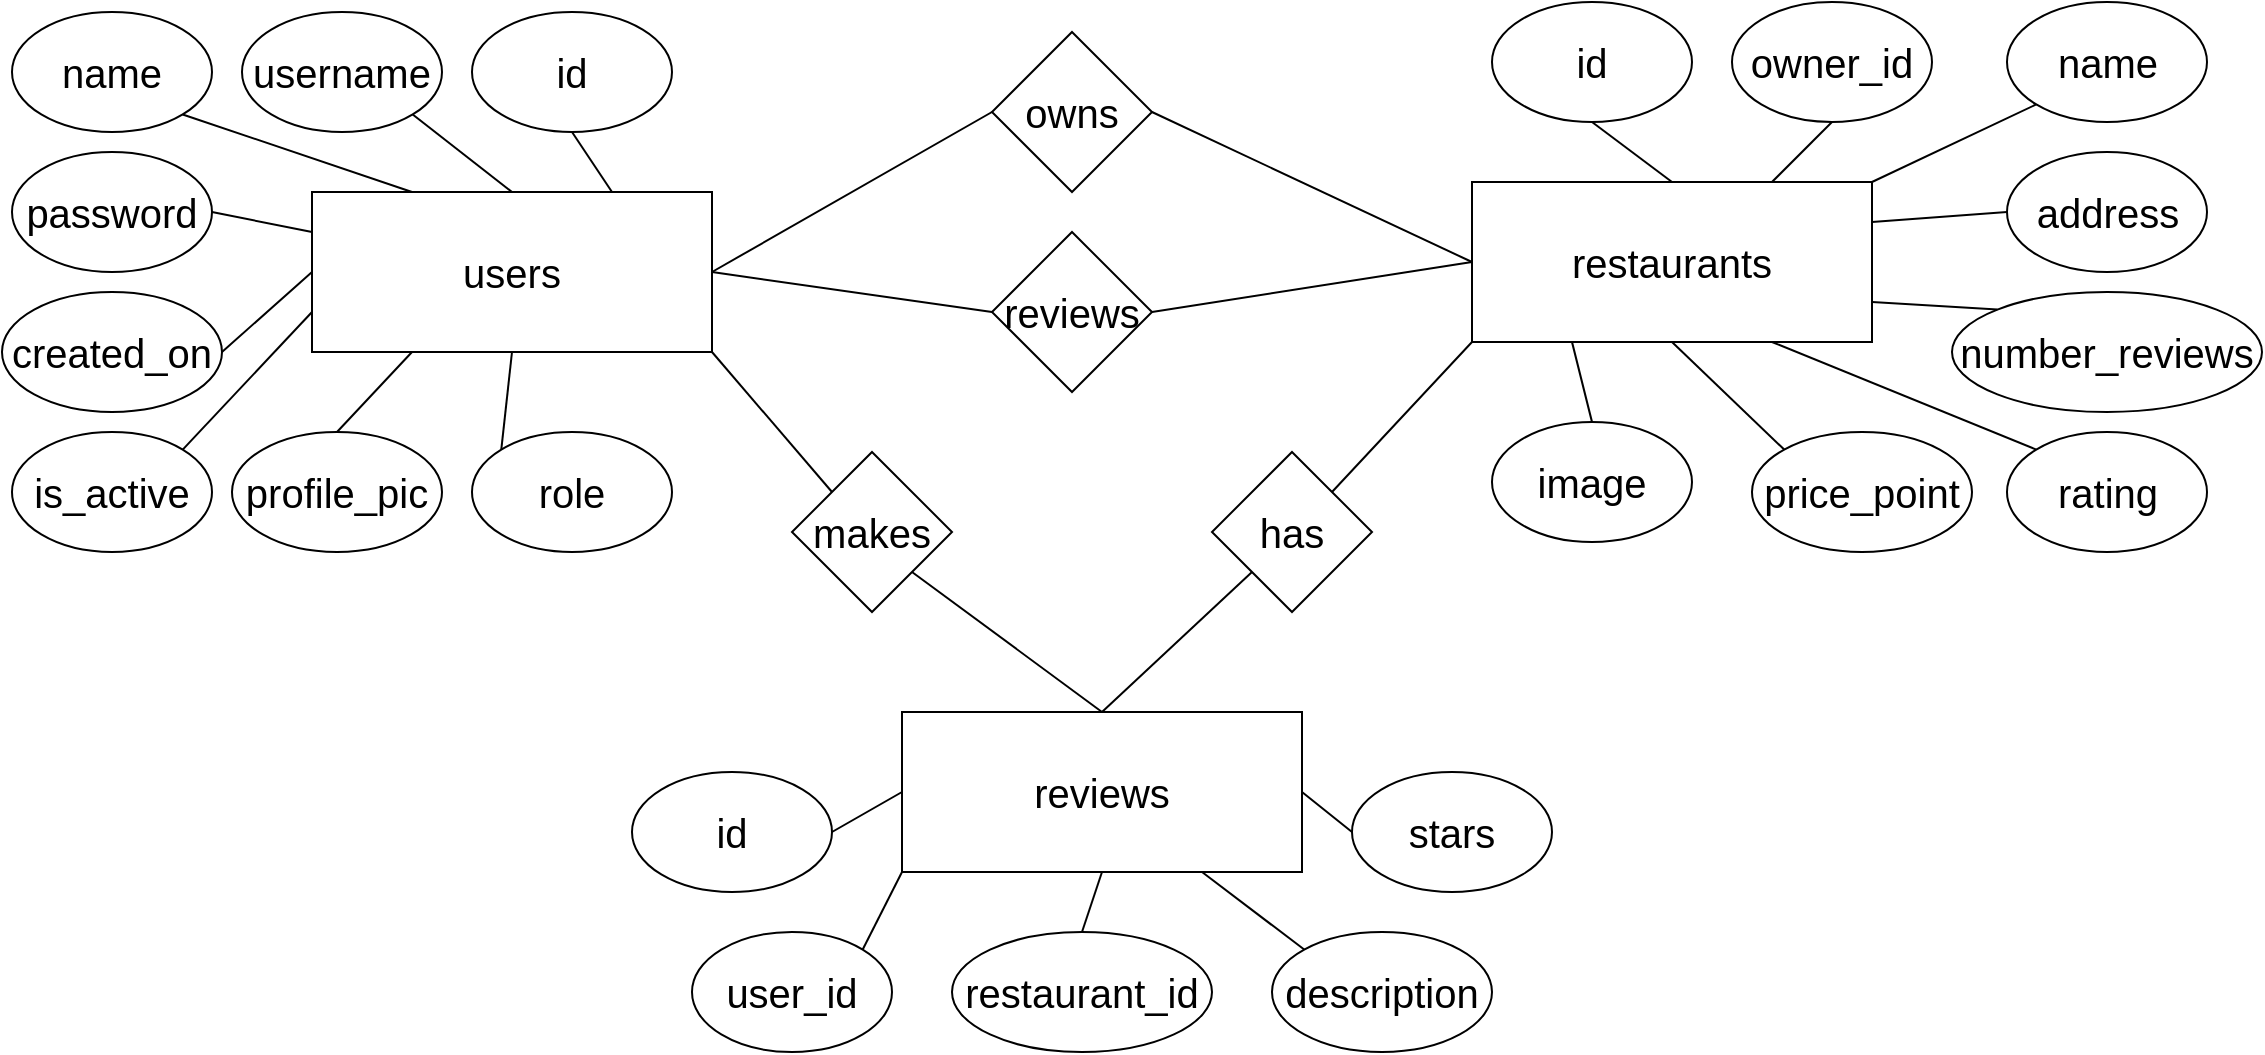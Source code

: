 <mxfile version="22.1.18" type="device">
  <diagram id="R2lEEEUBdFMjLlhIrx00" name="Page-1">
    <mxGraphModel dx="1050" dy="565" grid="1" gridSize="10" guides="1" tooltips="1" connect="1" arrows="1" fold="1" page="1" pageScale="1" pageWidth="850" pageHeight="1100" math="0" shadow="0" extFonts="Permanent Marker^https://fonts.googleapis.com/css?family=Permanent+Marker">
      <root>
        <mxCell id="0" />
        <mxCell id="1" parent="0" />
        <mxCell id="r8o9SLYS6LZvqiN1Q-9b-1" value="&lt;font style=&quot;font-size: 20px;&quot;&gt;users&lt;/font&gt;" style="rounded=0;whiteSpace=wrap;html=1;fontSize=20;" vertex="1" parent="1">
          <mxGeometry x="180" y="220" width="200" height="80" as="geometry" />
        </mxCell>
        <mxCell id="r8o9SLYS6LZvqiN1Q-9b-2" value="&lt;font style=&quot;font-size: 20px;&quot;&gt;id&lt;/font&gt;" style="ellipse;whiteSpace=wrap;html=1;" vertex="1" parent="1">
          <mxGeometry x="260" y="130" width="100" height="60" as="geometry" />
        </mxCell>
        <mxCell id="r8o9SLYS6LZvqiN1Q-9b-4" value="&lt;font style=&quot;font-size: 20px;&quot;&gt;username&lt;/font&gt;" style="ellipse;whiteSpace=wrap;html=1;" vertex="1" parent="1">
          <mxGeometry x="145" y="130" width="100" height="60" as="geometry" />
        </mxCell>
        <mxCell id="r8o9SLYS6LZvqiN1Q-9b-5" value="&lt;span style=&quot;font-size: 20px;&quot;&gt;name&lt;br&gt;&lt;/span&gt;" style="ellipse;whiteSpace=wrap;html=1;" vertex="1" parent="1">
          <mxGeometry x="30" y="130" width="100" height="60" as="geometry" />
        </mxCell>
        <mxCell id="r8o9SLYS6LZvqiN1Q-9b-6" value="&lt;span style=&quot;font-size: 20px;&quot;&gt;password&lt;br&gt;&lt;/span&gt;" style="ellipse;whiteSpace=wrap;html=1;" vertex="1" parent="1">
          <mxGeometry x="30" y="200" width="100" height="60" as="geometry" />
        </mxCell>
        <mxCell id="r8o9SLYS6LZvqiN1Q-9b-7" value="&lt;span style=&quot;font-size: 20px;&quot;&gt;created_on&lt;br&gt;&lt;/span&gt;" style="ellipse;whiteSpace=wrap;html=1;" vertex="1" parent="1">
          <mxGeometry x="25" y="270" width="110" height="60" as="geometry" />
        </mxCell>
        <mxCell id="r8o9SLYS6LZvqiN1Q-9b-8" value="&lt;span style=&quot;font-size: 20px;&quot;&gt;is_active&lt;br&gt;&lt;/span&gt;" style="ellipse;whiteSpace=wrap;html=1;" vertex="1" parent="1">
          <mxGeometry x="30" y="340" width="100" height="60" as="geometry" />
        </mxCell>
        <mxCell id="r8o9SLYS6LZvqiN1Q-9b-9" value="&lt;span style=&quot;font-size: 20px;&quot;&gt;profile_pic&lt;br&gt;&lt;/span&gt;" style="ellipse;whiteSpace=wrap;html=1;" vertex="1" parent="1">
          <mxGeometry x="140" y="340" width="105" height="60" as="geometry" />
        </mxCell>
        <mxCell id="r8o9SLYS6LZvqiN1Q-9b-11" value="&lt;span style=&quot;font-size: 20px;&quot;&gt;role&lt;br&gt;&lt;/span&gt;" style="ellipse;whiteSpace=wrap;html=1;" vertex="1" parent="1">
          <mxGeometry x="260" y="340" width="100" height="60" as="geometry" />
        </mxCell>
        <mxCell id="r8o9SLYS6LZvqiN1Q-9b-12" value="restaurants" style="rounded=0;whiteSpace=wrap;html=1;fontSize=20;" vertex="1" parent="1">
          <mxGeometry x="760" y="215" width="200" height="80" as="geometry" />
        </mxCell>
        <mxCell id="r8o9SLYS6LZvqiN1Q-9b-14" value="&lt;font style=&quot;font-size: 20px;&quot;&gt;id&lt;/font&gt;" style="ellipse;whiteSpace=wrap;html=1;" vertex="1" parent="1">
          <mxGeometry x="770" y="125" width="100" height="60" as="geometry" />
        </mxCell>
        <mxCell id="r8o9SLYS6LZvqiN1Q-9b-15" value="&lt;span style=&quot;font-size: 20px;&quot;&gt;name&lt;br&gt;&lt;/span&gt;" style="ellipse;whiteSpace=wrap;html=1;" vertex="1" parent="1">
          <mxGeometry x="1027.5" y="125" width="100" height="60" as="geometry" />
        </mxCell>
        <mxCell id="r8o9SLYS6LZvqiN1Q-9b-16" value="&lt;span style=&quot;font-size: 20px;&quot;&gt;address&lt;br&gt;&lt;/span&gt;" style="ellipse;whiteSpace=wrap;html=1;" vertex="1" parent="1">
          <mxGeometry x="1027.5" y="200" width="100" height="60" as="geometry" />
        </mxCell>
        <mxCell id="r8o9SLYS6LZvqiN1Q-9b-17" value="&lt;span style=&quot;font-size: 20px;&quot;&gt;owner_id&lt;br&gt;&lt;/span&gt;" style="ellipse;whiteSpace=wrap;html=1;" vertex="1" parent="1">
          <mxGeometry x="890" y="125" width="100" height="60" as="geometry" />
        </mxCell>
        <mxCell id="r8o9SLYS6LZvqiN1Q-9b-18" value="&lt;span style=&quot;font-size: 20px;&quot;&gt;rating&lt;br&gt;&lt;/span&gt;" style="ellipse;whiteSpace=wrap;html=1;" vertex="1" parent="1">
          <mxGeometry x="1027.5" y="340" width="100" height="60" as="geometry" />
        </mxCell>
        <mxCell id="r8o9SLYS6LZvqiN1Q-9b-19" value="&lt;span style=&quot;font-size: 20px;&quot;&gt;number_reviews&lt;br&gt;&lt;/span&gt;" style="ellipse;whiteSpace=wrap;html=1;" vertex="1" parent="1">
          <mxGeometry x="1000" y="270" width="155" height="60" as="geometry" />
        </mxCell>
        <mxCell id="r8o9SLYS6LZvqiN1Q-9b-20" value="&lt;span style=&quot;font-size: 20px;&quot;&gt;price_point&lt;br&gt;&lt;/span&gt;" style="ellipse;whiteSpace=wrap;html=1;" vertex="1" parent="1">
          <mxGeometry x="900" y="340" width="110" height="60" as="geometry" />
        </mxCell>
        <mxCell id="r8o9SLYS6LZvqiN1Q-9b-21" value="&lt;span style=&quot;font-size: 20px;&quot;&gt;image&lt;br&gt;&lt;/span&gt;" style="ellipse;whiteSpace=wrap;html=1;" vertex="1" parent="1">
          <mxGeometry x="770" y="335" width="100" height="60" as="geometry" />
        </mxCell>
        <mxCell id="r8o9SLYS6LZvqiN1Q-9b-22" value="reviews" style="rounded=0;whiteSpace=wrap;html=1;fontSize=20;" vertex="1" parent="1">
          <mxGeometry x="475" y="480" width="200" height="80" as="geometry" />
        </mxCell>
        <mxCell id="r8o9SLYS6LZvqiN1Q-9b-23" value="&lt;font style=&quot;font-size: 20px;&quot;&gt;id&lt;/font&gt;" style="ellipse;whiteSpace=wrap;html=1;" vertex="1" parent="1">
          <mxGeometry x="340" y="510" width="100" height="60" as="geometry" />
        </mxCell>
        <mxCell id="r8o9SLYS6LZvqiN1Q-9b-24" value="&lt;span style=&quot;font-size: 20px;&quot;&gt;user_id&lt;br&gt;&lt;/span&gt;" style="ellipse;whiteSpace=wrap;html=1;" vertex="1" parent="1">
          <mxGeometry x="370" y="590" width="100" height="60" as="geometry" />
        </mxCell>
        <mxCell id="r8o9SLYS6LZvqiN1Q-9b-25" value="&lt;span style=&quot;font-size: 20px;&quot;&gt;restaurant_id&lt;/span&gt;" style="ellipse;whiteSpace=wrap;html=1;" vertex="1" parent="1">
          <mxGeometry x="500" y="590" width="130" height="60" as="geometry" />
        </mxCell>
        <mxCell id="r8o9SLYS6LZvqiN1Q-9b-26" value="&lt;span style=&quot;font-size: 20px;&quot;&gt;description&lt;/span&gt;" style="ellipse;whiteSpace=wrap;html=1;" vertex="1" parent="1">
          <mxGeometry x="660" y="590" width="110" height="60" as="geometry" />
        </mxCell>
        <mxCell id="r8o9SLYS6LZvqiN1Q-9b-27" value="&lt;span style=&quot;font-size: 20px;&quot;&gt;stars&lt;/span&gt;" style="ellipse;whiteSpace=wrap;html=1;" vertex="1" parent="1">
          <mxGeometry x="700" y="510" width="100" height="60" as="geometry" />
        </mxCell>
        <mxCell id="r8o9SLYS6LZvqiN1Q-9b-29" value="" style="endArrow=none;html=1;rounded=0;exitX=1;exitY=0.5;exitDx=0;exitDy=0;entryX=0;entryY=0.5;entryDx=0;entryDy=0;" edge="1" parent="1" source="r8o9SLYS6LZvqiN1Q-9b-23" target="r8o9SLYS6LZvqiN1Q-9b-22">
          <mxGeometry width="50" height="50" relative="1" as="geometry">
            <mxPoint x="520" y="370" as="sourcePoint" />
            <mxPoint x="420" y="480" as="targetPoint" />
            <Array as="points" />
          </mxGeometry>
        </mxCell>
        <mxCell id="r8o9SLYS6LZvqiN1Q-9b-31" value="" style="endArrow=none;html=1;rounded=0;entryX=0;entryY=1;entryDx=0;entryDy=0;exitX=1;exitY=0;exitDx=0;exitDy=0;" edge="1" parent="1" source="r8o9SLYS6LZvqiN1Q-9b-24" target="r8o9SLYS6LZvqiN1Q-9b-22">
          <mxGeometry width="50" height="50" relative="1" as="geometry">
            <mxPoint x="410" y="560" as="sourcePoint" />
            <mxPoint x="460" y="510" as="targetPoint" />
          </mxGeometry>
        </mxCell>
        <mxCell id="r8o9SLYS6LZvqiN1Q-9b-32" value="" style="endArrow=none;html=1;rounded=0;entryX=0.5;entryY=1;entryDx=0;entryDy=0;exitX=0.5;exitY=0;exitDx=0;exitDy=0;" edge="1" parent="1" source="r8o9SLYS6LZvqiN1Q-9b-25" target="r8o9SLYS6LZvqiN1Q-9b-22">
          <mxGeometry width="50" height="50" relative="1" as="geometry">
            <mxPoint x="420" y="570" as="sourcePoint" />
            <mxPoint x="470" y="520" as="targetPoint" />
            <Array as="points" />
          </mxGeometry>
        </mxCell>
        <mxCell id="r8o9SLYS6LZvqiN1Q-9b-33" value="" style="endArrow=none;html=1;rounded=0;entryX=0.75;entryY=1;entryDx=0;entryDy=0;exitX=0;exitY=0;exitDx=0;exitDy=0;" edge="1" parent="1" source="r8o9SLYS6LZvqiN1Q-9b-26" target="r8o9SLYS6LZvqiN1Q-9b-22">
          <mxGeometry width="50" height="50" relative="1" as="geometry">
            <mxPoint x="630" y="550" as="sourcePoint" />
            <mxPoint x="620" y="520" as="targetPoint" />
          </mxGeometry>
        </mxCell>
        <mxCell id="r8o9SLYS6LZvqiN1Q-9b-34" value="" style="endArrow=none;html=1;rounded=0;entryX=1;entryY=0.5;entryDx=0;entryDy=0;exitX=0;exitY=0.5;exitDx=0;exitDy=0;" edge="1" parent="1" source="r8o9SLYS6LZvqiN1Q-9b-27" target="r8o9SLYS6LZvqiN1Q-9b-22">
          <mxGeometry width="50" height="50" relative="1" as="geometry">
            <mxPoint x="641" y="569" as="sourcePoint" />
            <mxPoint x="580" y="520" as="targetPoint" />
          </mxGeometry>
        </mxCell>
        <mxCell id="r8o9SLYS6LZvqiN1Q-9b-38" value="" style="endArrow=none;html=1;rounded=0;entryX=0.25;entryY=1;entryDx=0;entryDy=0;exitX=0.5;exitY=0;exitDx=0;exitDy=0;" edge="1" parent="1" source="r8o9SLYS6LZvqiN1Q-9b-21" target="r8o9SLYS6LZvqiN1Q-9b-12">
          <mxGeometry width="50" height="50" relative="1" as="geometry">
            <mxPoint x="705" y="340" as="sourcePoint" />
            <mxPoint x="755" y="290" as="targetPoint" />
          </mxGeometry>
        </mxCell>
        <mxCell id="r8o9SLYS6LZvqiN1Q-9b-40" value="" style="endArrow=none;html=1;rounded=0;entryX=1;entryY=0.75;entryDx=0;entryDy=0;exitX=0;exitY=0;exitDx=0;exitDy=0;" edge="1" parent="1" source="r8o9SLYS6LZvqiN1Q-9b-19" target="r8o9SLYS6LZvqiN1Q-9b-12">
          <mxGeometry width="50" height="50" relative="1" as="geometry">
            <mxPoint x="941" y="330" as="sourcePoint" />
            <mxPoint x="880" y="281" as="targetPoint" />
          </mxGeometry>
        </mxCell>
        <mxCell id="r8o9SLYS6LZvqiN1Q-9b-41" value="" style="endArrow=none;html=1;rounded=0;entryX=0.5;entryY=1;entryDx=0;entryDy=0;exitX=0;exitY=0;exitDx=0;exitDy=0;" edge="1" parent="1" source="r8o9SLYS6LZvqiN1Q-9b-20" target="r8o9SLYS6LZvqiN1Q-9b-12">
          <mxGeometry width="50" height="50" relative="1" as="geometry">
            <mxPoint x="870" y="349" as="sourcePoint" />
            <mxPoint x="809" y="300" as="targetPoint" />
          </mxGeometry>
        </mxCell>
        <mxCell id="r8o9SLYS6LZvqiN1Q-9b-42" value="" style="endArrow=none;html=1;rounded=0;entryX=0.75;entryY=1;entryDx=0;entryDy=0;exitX=0;exitY=0;exitDx=0;exitDy=0;" edge="1" parent="1" source="r8o9SLYS6LZvqiN1Q-9b-18" target="r8o9SLYS6LZvqiN1Q-9b-12">
          <mxGeometry width="50" height="50" relative="1" as="geometry">
            <mxPoint x="816" y="354" as="sourcePoint" />
            <mxPoint x="780" y="305" as="targetPoint" />
          </mxGeometry>
        </mxCell>
        <mxCell id="r8o9SLYS6LZvqiN1Q-9b-44" value="" style="endArrow=none;html=1;rounded=0;entryX=1;entryY=0.25;entryDx=0;entryDy=0;exitX=0;exitY=0.5;exitDx=0;exitDy=0;" edge="1" parent="1" source="r8o9SLYS6LZvqiN1Q-9b-16" target="r8o9SLYS6LZvqiN1Q-9b-12">
          <mxGeometry width="50" height="50" relative="1" as="geometry">
            <mxPoint x="943" y="289" as="sourcePoint" />
            <mxPoint x="880" y="285" as="targetPoint" />
          </mxGeometry>
        </mxCell>
        <mxCell id="r8o9SLYS6LZvqiN1Q-9b-45" value="" style="endArrow=none;html=1;rounded=0;entryX=1;entryY=0;entryDx=0;entryDy=0;exitX=0;exitY=1;exitDx=0;exitDy=0;" edge="1" parent="1" source="r8o9SLYS6LZvqiN1Q-9b-15" target="r8o9SLYS6LZvqiN1Q-9b-12">
          <mxGeometry width="50" height="50" relative="1" as="geometry">
            <mxPoint x="948" y="240" as="sourcePoint" />
            <mxPoint x="880" y="245" as="targetPoint" />
          </mxGeometry>
        </mxCell>
        <mxCell id="r8o9SLYS6LZvqiN1Q-9b-46" value="" style="endArrow=none;html=1;rounded=0;entryX=0.75;entryY=0;entryDx=0;entryDy=0;exitX=0.5;exitY=1;exitDx=0;exitDy=0;" edge="1" parent="1" source="r8o9SLYS6LZvqiN1Q-9b-17" target="r8o9SLYS6LZvqiN1Q-9b-12">
          <mxGeometry width="50" height="50" relative="1" as="geometry">
            <mxPoint x="962" y="186" as="sourcePoint" />
            <mxPoint x="880" y="225" as="targetPoint" />
          </mxGeometry>
        </mxCell>
        <mxCell id="r8o9SLYS6LZvqiN1Q-9b-47" value="" style="endArrow=none;html=1;rounded=0;entryX=0.5;entryY=0;entryDx=0;entryDy=0;exitX=0.5;exitY=1;exitDx=0;exitDy=0;" edge="1" parent="1" source="r8o9SLYS6LZvqiN1Q-9b-14" target="r8o9SLYS6LZvqiN1Q-9b-12">
          <mxGeometry width="50" height="50" relative="1" as="geometry">
            <mxPoint x="972" y="196" as="sourcePoint" />
            <mxPoint x="890" y="235" as="targetPoint" />
          </mxGeometry>
        </mxCell>
        <mxCell id="r8o9SLYS6LZvqiN1Q-9b-48" value="" style="endArrow=none;html=1;rounded=0;entryX=0.75;entryY=0;entryDx=0;entryDy=0;exitX=0.5;exitY=1;exitDx=0;exitDy=0;" edge="1" parent="1" source="r8o9SLYS6LZvqiN1Q-9b-2" target="r8o9SLYS6LZvqiN1Q-9b-1">
          <mxGeometry width="50" height="50" relative="1" as="geometry">
            <mxPoint x="982" y="206" as="sourcePoint" />
            <mxPoint x="900" y="245" as="targetPoint" />
          </mxGeometry>
        </mxCell>
        <mxCell id="r8o9SLYS6LZvqiN1Q-9b-49" value="" style="endArrow=none;html=1;rounded=0;entryX=0.5;entryY=0;entryDx=0;entryDy=0;exitX=1;exitY=1;exitDx=0;exitDy=0;" edge="1" parent="1" source="r8o9SLYS6LZvqiN1Q-9b-4" target="r8o9SLYS6LZvqiN1Q-9b-1">
          <mxGeometry width="50" height="50" relative="1" as="geometry">
            <mxPoint x="320" y="200" as="sourcePoint" />
            <mxPoint x="340" y="230" as="targetPoint" />
          </mxGeometry>
        </mxCell>
        <mxCell id="r8o9SLYS6LZvqiN1Q-9b-50" value="" style="endArrow=none;html=1;rounded=0;entryX=0.25;entryY=0;entryDx=0;entryDy=0;exitX=1;exitY=1;exitDx=0;exitDy=0;" edge="1" parent="1" source="r8o9SLYS6LZvqiN1Q-9b-5" target="r8o9SLYS6LZvqiN1Q-9b-1">
          <mxGeometry width="50" height="50" relative="1" as="geometry">
            <mxPoint x="240" y="191" as="sourcePoint" />
            <mxPoint x="290" y="230" as="targetPoint" />
          </mxGeometry>
        </mxCell>
        <mxCell id="r8o9SLYS6LZvqiN1Q-9b-51" value="" style="endArrow=none;html=1;rounded=0;entryX=0;entryY=0.25;entryDx=0;entryDy=0;exitX=1;exitY=0.5;exitDx=0;exitDy=0;" edge="1" parent="1" source="r8o9SLYS6LZvqiN1Q-9b-6" target="r8o9SLYS6LZvqiN1Q-9b-1">
          <mxGeometry width="50" height="50" relative="1" as="geometry">
            <mxPoint x="250" y="201" as="sourcePoint" />
            <mxPoint x="300" y="240" as="targetPoint" />
          </mxGeometry>
        </mxCell>
        <mxCell id="r8o9SLYS6LZvqiN1Q-9b-52" value="" style="endArrow=none;html=1;rounded=0;entryX=0;entryY=0.5;entryDx=0;entryDy=0;exitX=1;exitY=0.5;exitDx=0;exitDy=0;" edge="1" parent="1" source="r8o9SLYS6LZvqiN1Q-9b-7" target="r8o9SLYS6LZvqiN1Q-9b-1">
          <mxGeometry width="50" height="50" relative="1" as="geometry">
            <mxPoint x="140" y="240" as="sourcePoint" />
            <mxPoint x="190" y="250" as="targetPoint" />
          </mxGeometry>
        </mxCell>
        <mxCell id="r8o9SLYS6LZvqiN1Q-9b-53" value="" style="endArrow=none;html=1;rounded=0;entryX=0;entryY=0.75;entryDx=0;entryDy=0;exitX=1;exitY=0;exitDx=0;exitDy=0;" edge="1" parent="1" source="r8o9SLYS6LZvqiN1Q-9b-8" target="r8o9SLYS6LZvqiN1Q-9b-1">
          <mxGeometry width="50" height="50" relative="1" as="geometry">
            <mxPoint x="145" y="310" as="sourcePoint" />
            <mxPoint x="190" y="270" as="targetPoint" />
          </mxGeometry>
        </mxCell>
        <mxCell id="r8o9SLYS6LZvqiN1Q-9b-54" value="" style="endArrow=none;html=1;rounded=0;entryX=0.25;entryY=1;entryDx=0;entryDy=0;exitX=0.5;exitY=0;exitDx=0;exitDy=0;" edge="1" parent="1" source="r8o9SLYS6LZvqiN1Q-9b-9" target="r8o9SLYS6LZvqiN1Q-9b-1">
          <mxGeometry width="50" height="50" relative="1" as="geometry">
            <mxPoint x="125" y="359" as="sourcePoint" />
            <mxPoint x="190" y="290" as="targetPoint" />
          </mxGeometry>
        </mxCell>
        <mxCell id="r8o9SLYS6LZvqiN1Q-9b-55" value="" style="endArrow=none;html=1;rounded=0;entryX=0.5;entryY=1;entryDx=0;entryDy=0;exitX=0;exitY=0;exitDx=0;exitDy=0;" edge="1" parent="1" source="r8o9SLYS6LZvqiN1Q-9b-11" target="r8o9SLYS6LZvqiN1Q-9b-1">
          <mxGeometry width="50" height="50" relative="1" as="geometry">
            <mxPoint x="203" y="350" as="sourcePoint" />
            <mxPoint x="240" y="310" as="targetPoint" />
          </mxGeometry>
        </mxCell>
        <mxCell id="r8o9SLYS6LZvqiN1Q-9b-57" value="owns" style="rhombus;whiteSpace=wrap;html=1;fontSize=20;" vertex="1" parent="1">
          <mxGeometry x="520" y="140" width="80" height="80" as="geometry" />
        </mxCell>
        <mxCell id="r8o9SLYS6LZvqiN1Q-9b-58" value="reviews" style="rhombus;whiteSpace=wrap;html=1;fontSize=20;" vertex="1" parent="1">
          <mxGeometry x="520" y="240" width="80" height="80" as="geometry" />
        </mxCell>
        <mxCell id="r8o9SLYS6LZvqiN1Q-9b-60" value="" style="endArrow=none;html=1;rounded=0;entryX=0;entryY=0.5;entryDx=0;entryDy=0;exitX=1;exitY=0.5;exitDx=0;exitDy=0;" edge="1" parent="1" source="r8o9SLYS6LZvqiN1Q-9b-1" target="r8o9SLYS6LZvqiN1Q-9b-58">
          <mxGeometry width="50" height="50" relative="1" as="geometry">
            <mxPoint x="570" y="410" as="sourcePoint" />
            <mxPoint x="510" y="280" as="targetPoint" />
          </mxGeometry>
        </mxCell>
        <mxCell id="r8o9SLYS6LZvqiN1Q-9b-61" value="" style="endArrow=none;html=1;rounded=0;entryX=0;entryY=0.5;entryDx=0;entryDy=0;exitX=1;exitY=0.5;exitDx=0;exitDy=0;" edge="1" parent="1" source="r8o9SLYS6LZvqiN1Q-9b-1" target="r8o9SLYS6LZvqiN1Q-9b-57">
          <mxGeometry width="50" height="50" relative="1" as="geometry">
            <mxPoint x="390" y="270" as="sourcePoint" />
            <mxPoint x="530" y="290" as="targetPoint" />
          </mxGeometry>
        </mxCell>
        <mxCell id="r8o9SLYS6LZvqiN1Q-9b-62" value="" style="endArrow=none;html=1;rounded=0;entryX=1;entryY=0.5;entryDx=0;entryDy=0;exitX=0;exitY=0.5;exitDx=0;exitDy=0;" edge="1" parent="1" source="r8o9SLYS6LZvqiN1Q-9b-12" target="r8o9SLYS6LZvqiN1Q-9b-57">
          <mxGeometry width="50" height="50" relative="1" as="geometry">
            <mxPoint x="390" y="270" as="sourcePoint" />
            <mxPoint x="530" y="190" as="targetPoint" />
          </mxGeometry>
        </mxCell>
        <mxCell id="r8o9SLYS6LZvqiN1Q-9b-63" value="" style="endArrow=none;html=1;rounded=0;entryX=1;entryY=0.5;entryDx=0;entryDy=0;exitX=0;exitY=0.5;exitDx=0;exitDy=0;" edge="1" parent="1" source="r8o9SLYS6LZvqiN1Q-9b-12" target="r8o9SLYS6LZvqiN1Q-9b-58">
          <mxGeometry width="50" height="50" relative="1" as="geometry">
            <mxPoint x="770" y="265" as="sourcePoint" />
            <mxPoint x="610" y="190" as="targetPoint" />
          </mxGeometry>
        </mxCell>
        <mxCell id="r8o9SLYS6LZvqiN1Q-9b-64" value="makes" style="rhombus;whiteSpace=wrap;html=1;fontSize=20;" vertex="1" parent="1">
          <mxGeometry x="420" y="350" width="80" height="80" as="geometry" />
        </mxCell>
        <mxCell id="r8o9SLYS6LZvqiN1Q-9b-66" value="has" style="rhombus;whiteSpace=wrap;html=1;fontSize=20;" vertex="1" parent="1">
          <mxGeometry x="630" y="350" width="80" height="80" as="geometry" />
        </mxCell>
        <mxCell id="r8o9SLYS6LZvqiN1Q-9b-67" value="" style="endArrow=none;html=1;rounded=0;entryX=1;entryY=0;entryDx=0;entryDy=0;exitX=0;exitY=1;exitDx=0;exitDy=0;" edge="1" parent="1" source="r8o9SLYS6LZvqiN1Q-9b-12" target="r8o9SLYS6LZvqiN1Q-9b-66">
          <mxGeometry width="50" height="50" relative="1" as="geometry">
            <mxPoint x="760" y="300" as="sourcePoint" />
            <mxPoint x="620" y="360" as="targetPoint" />
          </mxGeometry>
        </mxCell>
        <mxCell id="r8o9SLYS6LZvqiN1Q-9b-68" value="" style="endArrow=none;html=1;rounded=0;exitX=0.5;exitY=0;exitDx=0;exitDy=0;entryX=0;entryY=1;entryDx=0;entryDy=0;" edge="1" parent="1" source="r8o9SLYS6LZvqiN1Q-9b-22" target="r8o9SLYS6LZvqiN1Q-9b-66">
          <mxGeometry width="50" height="50" relative="1" as="geometry">
            <mxPoint x="570" y="410" as="sourcePoint" />
            <mxPoint x="620" y="360" as="targetPoint" />
          </mxGeometry>
        </mxCell>
        <mxCell id="r8o9SLYS6LZvqiN1Q-9b-72" value="" style="endArrow=none;html=1;rounded=0;entryX=0.5;entryY=0;entryDx=0;entryDy=0;exitX=1;exitY=1;exitDx=0;exitDy=0;" edge="1" parent="1" source="r8o9SLYS6LZvqiN1Q-9b-64" target="r8o9SLYS6LZvqiN1Q-9b-22">
          <mxGeometry width="50" height="50" relative="1" as="geometry">
            <mxPoint x="520" y="440" as="sourcePoint" />
            <mxPoint x="620" y="360" as="targetPoint" />
          </mxGeometry>
        </mxCell>
        <mxCell id="r8o9SLYS6LZvqiN1Q-9b-73" value="" style="endArrow=none;html=1;rounded=0;entryX=0;entryY=0;entryDx=0;entryDy=0;exitX=1;exitY=1;exitDx=0;exitDy=0;" edge="1" parent="1" source="r8o9SLYS6LZvqiN1Q-9b-1" target="r8o9SLYS6LZvqiN1Q-9b-64">
          <mxGeometry width="50" height="50" relative="1" as="geometry">
            <mxPoint x="570" y="410" as="sourcePoint" />
            <mxPoint x="620" y="360" as="targetPoint" />
          </mxGeometry>
        </mxCell>
      </root>
    </mxGraphModel>
  </diagram>
</mxfile>
